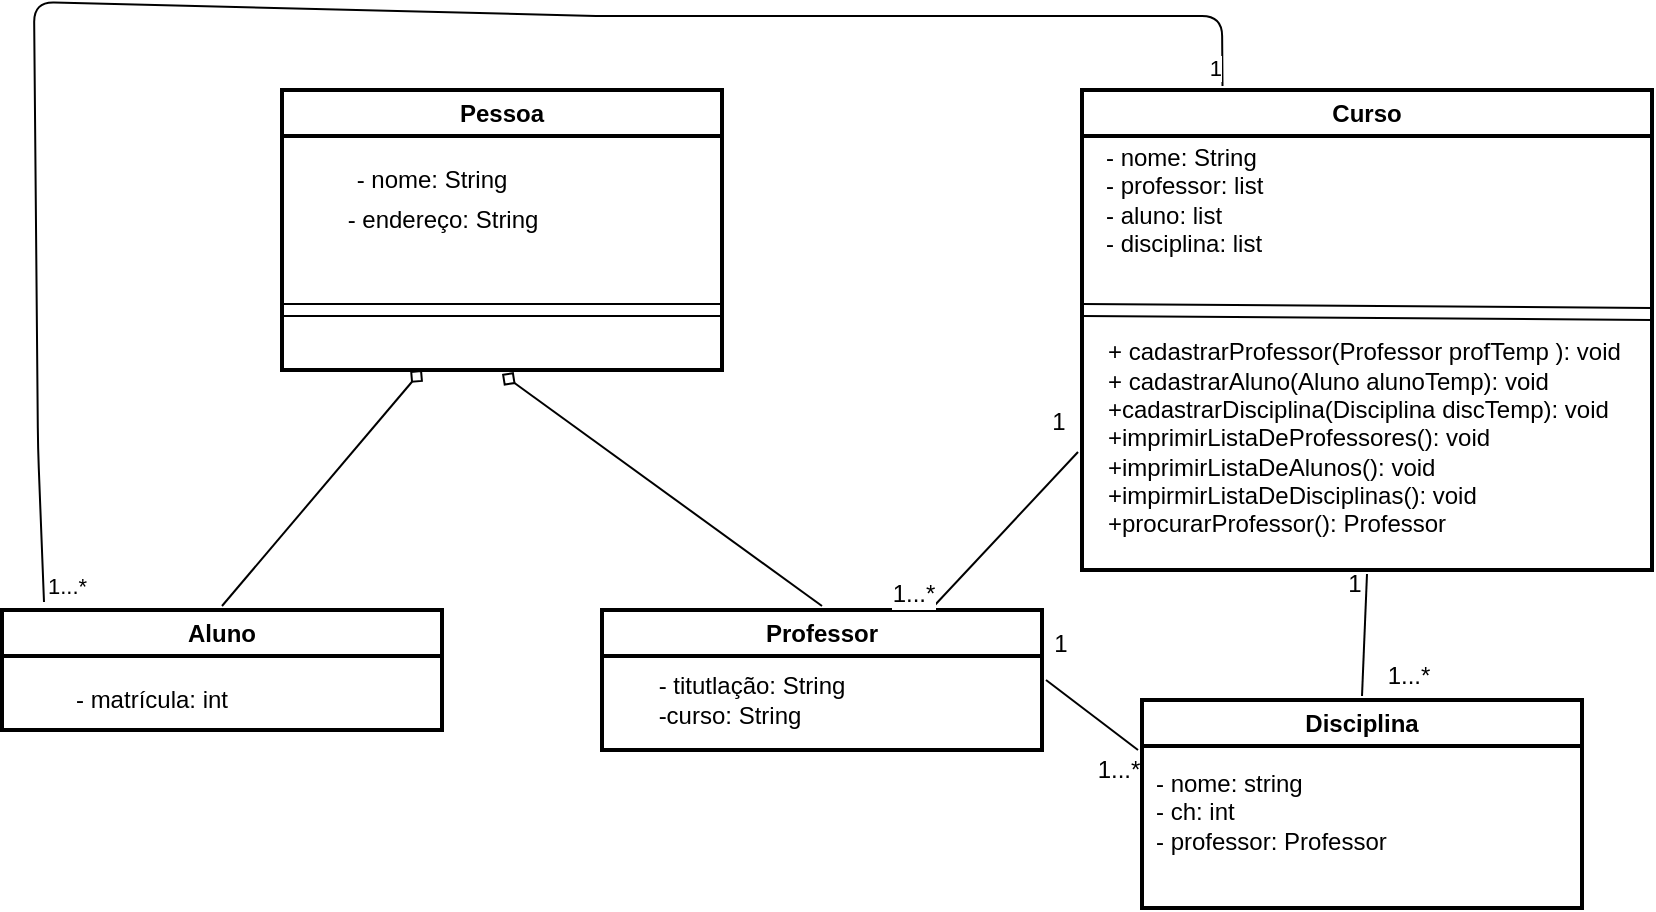 <mxfile><diagram id="8Es4Lq30lyslWE9KbWkH" name="Página-1"><mxGraphModel dx="1008" dy="606" grid="0" gridSize="10" guides="1" tooltips="1" connect="1" arrows="1" fold="1" page="1" pageScale="1" pageWidth="827" pageHeight="1169" background="#ffffff" math="0" shadow="0"><root><mxCell id="0"/><mxCell id="1" parent="0"/><mxCell id="8" value="Pessoa" style="swimlane;whiteSpace=wrap;html=1;labelBackgroundColor=#FFFFFF;fontColor=#000000;fillColor=#FFFFFF;gradientColor=none;strokeWidth=2;perimeterSpacing=2;strokeColor=#000000;" parent="1" vertex="1"><mxGeometry x="150" y="60" width="220" height="140" as="geometry"/></mxCell><mxCell id="9" value="- nome: String" style="text;html=1;strokeColor=none;fillColor=none;align=center;verticalAlign=middle;whiteSpace=wrap;rounded=0;labelBackgroundColor=#FFFFFF;fontColor=#000000;" parent="8" vertex="1"><mxGeometry x="10" y="30" width="130" height="30" as="geometry"/></mxCell><mxCell id="10" value="- endereço: String" style="text;html=1;align=center;verticalAlign=middle;resizable=0;points=[];autosize=1;strokeColor=none;fillColor=none;fontColor=#000000;" parent="8" vertex="1"><mxGeometry x="20" y="50" width="120" height="30" as="geometry"/></mxCell><mxCell id="11" value="" style="shape=link;html=1;fontColor=#000000;strokeColor=#000000;width=6;" parent="8" edge="1"><mxGeometry width="100" relative="1" as="geometry"><mxPoint y="110" as="sourcePoint"/><mxPoint x="220" y="110" as="targetPoint"/></mxGeometry></mxCell><mxCell id="20" style="edgeStyle=none;html=1;exitX=0.5;exitY=0;exitDx=0;exitDy=0;strokeColor=#000000;fontColor=#000000;endArrow=diamond;endFill=0;" parent="1" source="13" edge="1"><mxGeometry relative="1" as="geometry"><mxPoint x="220" y="200" as="targetPoint"/></mxGeometry></mxCell><mxCell id="13" value="Aluno" style="swimlane;whiteSpace=wrap;html=1;labelBackgroundColor=#FFFFFF;fontColor=#000000;fillColor=#FFFFFF;gradientColor=none;strokeWidth=2;perimeterSpacing=2;strokeColor=#000000;" parent="1" vertex="1"><mxGeometry x="10" y="320" width="220" height="60" as="geometry"/></mxCell><mxCell id="14" value="- matrícula: int" style="text;html=1;strokeColor=none;fillColor=none;align=center;verticalAlign=middle;whiteSpace=wrap;rounded=0;labelBackgroundColor=#FFFFFF;fontColor=#000000;" parent="13" vertex="1"><mxGeometry x="10" y="30" width="130" height="30" as="geometry"/></mxCell><mxCell id="21" style="edgeStyle=none;html=1;exitX=0.5;exitY=0;exitDx=0;exitDy=0;entryX=0.5;entryY=1;entryDx=0;entryDy=0;strokeColor=#000000;fontColor=#000000;endArrow=diamond;endFill=0;" parent="1" source="18" target="8" edge="1"><mxGeometry relative="1" as="geometry"/></mxCell><mxCell id="36" style="edgeStyle=none;html=1;exitX=0.75;exitY=0;exitDx=0;exitDy=0;entryX=0;entryY=0.75;entryDx=0;entryDy=0;strokeColor=#000000;fontColor=#000000;endArrow=none;endFill=0;verticalAlign=top;" parent="1" source="18" target="22" edge="1"><mxGeometry relative="1" as="geometry"/></mxCell><mxCell id="40" style="edgeStyle=none;html=1;exitX=1;exitY=0.5;exitDx=0;exitDy=0;entryX=0;entryY=0.25;entryDx=0;entryDy=0;strokeColor=#000000;fontColor=#000000;endArrow=none;endFill=0;" parent="1" source="18" target="28" edge="1"><mxGeometry relative="1" as="geometry"/></mxCell><mxCell id="18" value="Professor" style="swimlane;whiteSpace=wrap;html=1;labelBackgroundColor=#FFFFFF;fontColor=#000000;fillColor=#FFFFFF;gradientColor=none;strokeWidth=2;perimeterSpacing=2;strokeColor=#000000;startSize=23;" parent="1" vertex="1"><mxGeometry x="310" y="320" width="220" height="70" as="geometry"/></mxCell><mxCell id="19" value="- titutlação: String&lt;br&gt;&lt;div style=&quot;text-align: left;&quot;&gt;-curso: String&lt;/div&gt;" style="text;html=1;strokeColor=none;fillColor=none;align=center;verticalAlign=middle;whiteSpace=wrap;rounded=0;labelBackgroundColor=#FFFFFF;fontColor=#000000;" parent="18" vertex="1"><mxGeometry x="10" y="30" width="130" height="30" as="geometry"/></mxCell><mxCell id="22" value="Curso" style="swimlane;whiteSpace=wrap;html=1;labelBackgroundColor=#FFFFFF;fontColor=#000000;fillColor=#FFFFFF;gradientColor=none;strokeWidth=2;perimeterSpacing=2;strokeColor=#000000;" parent="1" vertex="1"><mxGeometry x="550" y="60" width="285" height="240" as="geometry"/></mxCell><mxCell id="23" value="- nome: String&lt;br&gt;- professor: list&lt;br&gt;- aluno: list&lt;br&gt;- disciplina: list" style="text;html=1;strokeColor=none;fillColor=none;align=left;verticalAlign=middle;whiteSpace=wrap;rounded=0;labelBackgroundColor=#FFFFFF;fontColor=#000000;" parent="22" vertex="1"><mxGeometry x="10" y="40" width="130" height="30" as="geometry"/></mxCell><mxCell id="25" value="" style="shape=link;html=1;fontColor=#000000;strokeColor=#000000;width=6;" parent="22" edge="1"><mxGeometry width="100" relative="1" as="geometry"><mxPoint y="110" as="sourcePoint"/><mxPoint x="284.667" y="112" as="targetPoint"/></mxGeometry></mxCell><mxCell id="27" value="+ cadastrarProfessor(Professor profTemp ): void&lt;br&gt;&lt;div style=&quot;&quot;&gt;&lt;span style=&quot;background-color: initial;&quot;&gt;+ cadastrarAluno(Aluno alunoTemp): void&lt;/span&gt;&lt;/div&gt;&lt;div style=&quot;&quot;&gt;&lt;span style=&quot;background-color: initial;&quot;&gt;+cadastrarDisciplina(Disciplina discTemp): void&lt;/span&gt;&lt;/div&gt;&lt;div style=&quot;&quot;&gt;&lt;span style=&quot;background-color: initial;&quot;&gt;+imprimirListaDeProfessores(): void&lt;/span&gt;&lt;/div&gt;&lt;div style=&quot;&quot;&gt;&lt;span style=&quot;background-color: initial;&quot;&gt;+imprimirListaDeAlunos(): void&lt;/span&gt;&lt;/div&gt;&lt;div style=&quot;&quot;&gt;&lt;span style=&quot;background-color: initial;&quot;&gt;+impirmirListaDeDisciplinas(): void&lt;/span&gt;&lt;/div&gt;&lt;div style=&quot;&quot;&gt;&lt;span style=&quot;background-color: initial;&quot;&gt;+procurarProfessor(): Professor&lt;/span&gt;&lt;/div&gt;" style="text;html=1;align=left;verticalAlign=middle;resizable=0;points=[];autosize=1;strokeColor=none;fillColor=none;fontColor=#000000;" parent="22" vertex="1"><mxGeometry x="11" y="117" width="274" height="113" as="geometry"/></mxCell><mxCell id="43" style="edgeStyle=none;html=1;exitX=0.5;exitY=0;exitDx=0;exitDy=0;entryX=0.5;entryY=1;entryDx=0;entryDy=0;strokeColor=#000000;fontColor=#000000;endArrow=none;endFill=0;" parent="1" source="28" target="22" edge="1"><mxGeometry relative="1" as="geometry"/></mxCell><mxCell id="28" value="Disciplina" style="swimlane;whiteSpace=wrap;html=1;labelBackgroundColor=#FFFFFF;fontColor=#000000;fillColor=#FFFFFF;gradientColor=none;strokeWidth=2;perimeterSpacing=2;strokeColor=#000000;startSize=23;" parent="1" vertex="1"><mxGeometry x="580" y="365" width="220" height="104" as="geometry"/></mxCell><mxCell id="29" value="- nome: string&lt;br&gt;- ch: int&lt;br&gt;- professor: Professor" style="text;html=1;strokeColor=none;fillColor=none;align=left;verticalAlign=middle;whiteSpace=wrap;rounded=0;labelBackgroundColor=#FFFFFF;fontColor=#000000;" parent="28" vertex="1"><mxGeometry x="5" y="41" width="130" height="30" as="geometry"/></mxCell><mxCell id="32" value="" style="endArrow=none;html=1;strokeColor=#000000;fontColor=#000000;entryX=0.25;entryY=0;entryDx=0;entryDy=0;endFill=0;" parent="1" target="22" edge="1"><mxGeometry relative="1" as="geometry"><mxPoint x="31" y="316" as="sourcePoint"/><mxPoint x="571" y="14" as="targetPoint"/><Array as="points"><mxPoint x="28" y="239"/><mxPoint x="26" y="16"/><mxPoint x="307" y="23"/><mxPoint x="620" y="23"/></Array></mxGeometry></mxCell><mxCell id="33" value="" style="edgeLabel;resizable=0;html=1;align=center;verticalAlign=middle;labelBackgroundColor=#FFFFFF;strokeColor=#000000;strokeWidth=2;fontColor=#000000;fillColor=#FFFFFF;gradientColor=none;" parent="32" connectable="0" vertex="1"><mxGeometry relative="1" as="geometry"/></mxCell><mxCell id="34" value="1...*" style="edgeLabel;resizable=0;html=1;align=left;verticalAlign=bottom;labelBackgroundColor=#FFFFFF;strokeColor=#000000;strokeWidth=2;fontColor=#000000;fillColor=#FFFFFF;gradientColor=none;" parent="32" connectable="0" vertex="1"><mxGeometry x="-1" relative="1" as="geometry"/></mxCell><mxCell id="35" value="1" style="edgeLabel;resizable=0;html=1;align=right;verticalAlign=bottom;labelBackgroundColor=#FFFFFF;strokeColor=#000000;strokeWidth=2;fontColor=#000000;fillColor=#FFFFFF;gradientColor=none;" parent="32" connectable="0" vertex="1"><mxGeometry x="1" relative="1" as="geometry"/></mxCell><mxCell id="37" value="1...*" style="text;html=1;strokeColor=none;fillColor=none;align=center;verticalAlign=middle;whiteSpace=wrap;rounded=0;labelBackgroundColor=#FFFFFF;strokeWidth=2;fontColor=#000000;" parent="1" vertex="1"><mxGeometry x="449" y="297" width="34" height="30" as="geometry"/></mxCell><mxCell id="38" value="1" style="text;html=1;align=center;verticalAlign=middle;resizable=0;points=[];autosize=1;strokeColor=none;fillColor=none;fontColor=#000000;" parent="1" vertex="1"><mxGeometry x="525" y="213" width="25" height="26" as="geometry"/></mxCell><mxCell id="41" value="1" style="text;html=1;align=center;verticalAlign=middle;resizable=0;points=[];autosize=1;strokeColor=none;fillColor=none;fontColor=#000000;" parent="1" vertex="1"><mxGeometry x="526" y="324" width="25" height="26" as="geometry"/></mxCell><mxCell id="42" value="1...*" style="text;html=1;align=center;verticalAlign=middle;resizable=0;points=[];autosize=1;strokeColor=none;fillColor=none;fontColor=#000000;" parent="1" vertex="1"><mxGeometry x="548" y="387" width="39" height="26" as="geometry"/></mxCell><mxCell id="44" value="1...*" style="text;html=1;align=center;verticalAlign=middle;resizable=0;points=[];autosize=1;strokeColor=none;fillColor=none;fontColor=#000000;" parent="1" vertex="1"><mxGeometry x="693" y="340" width="39" height="26" as="geometry"/></mxCell><mxCell id="45" value="1" style="text;html=1;align=center;verticalAlign=middle;resizable=0;points=[];autosize=1;strokeColor=none;fillColor=none;fontColor=#000000;" parent="1" vertex="1"><mxGeometry x="673" y="294" width="25" height="26" as="geometry"/></mxCell></root></mxGraphModel></diagram></mxfile>